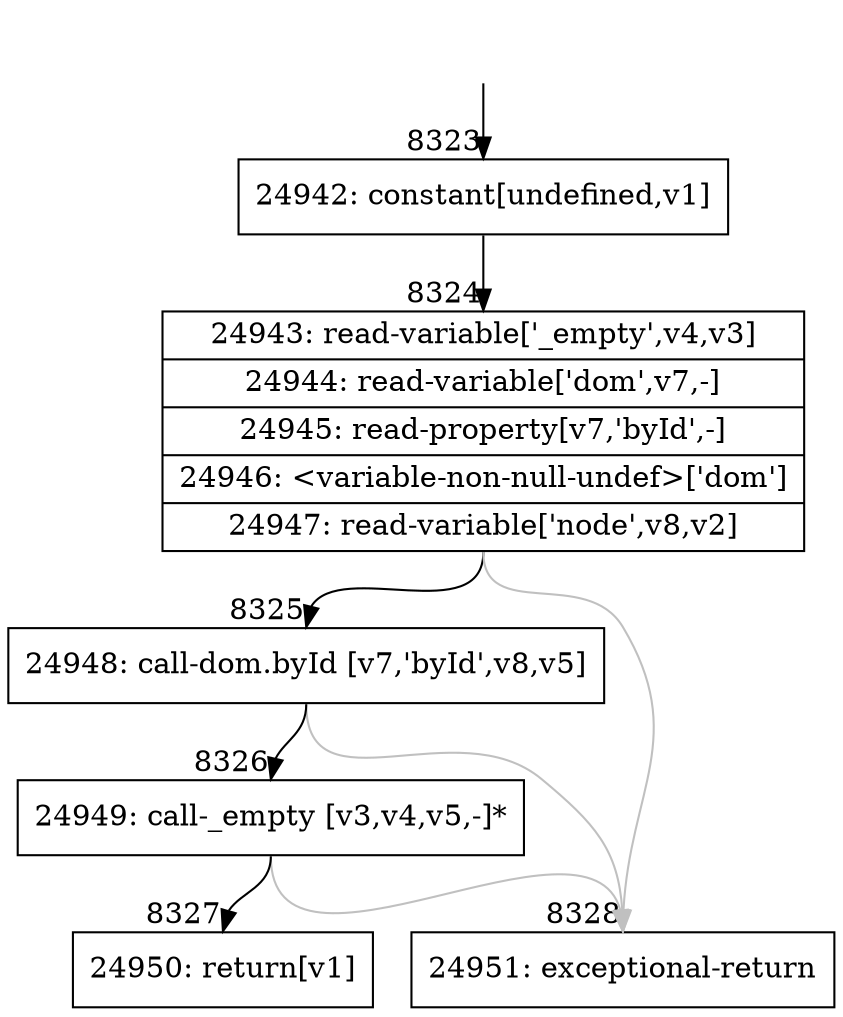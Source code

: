 digraph {
rankdir="TD"
BB_entry559[shape=none,label=""];
BB_entry559 -> BB8323 [tailport=s, headport=n, headlabel="    8323"]
BB8323 [shape=record label="{24942: constant[undefined,v1]}" ] 
BB8323 -> BB8324 [tailport=s, headport=n, headlabel="      8324"]
BB8324 [shape=record label="{24943: read-variable['_empty',v4,v3]|24944: read-variable['dom',v7,-]|24945: read-property[v7,'byId',-]|24946: \<variable-non-null-undef\>['dom']|24947: read-variable['node',v8,v2]}" ] 
BB8324 -> BB8325 [tailport=s, headport=n, headlabel="      8325"]
BB8324 -> BB8328 [tailport=s, headport=n, color=gray, headlabel="      8328"]
BB8325 [shape=record label="{24948: call-dom.byId [v7,'byId',v8,v5]}" ] 
BB8325 -> BB8326 [tailport=s, headport=n, headlabel="      8326"]
BB8325 -> BB8328 [tailport=s, headport=n, color=gray]
BB8326 [shape=record label="{24949: call-_empty [v3,v4,v5,-]*}" ] 
BB8326 -> BB8327 [tailport=s, headport=n, headlabel="      8327"]
BB8326 -> BB8328 [tailport=s, headport=n, color=gray]
BB8327 [shape=record label="{24950: return[v1]}" ] 
BB8328 [shape=record label="{24951: exceptional-return}" ] 
//#$~ 11775
}
